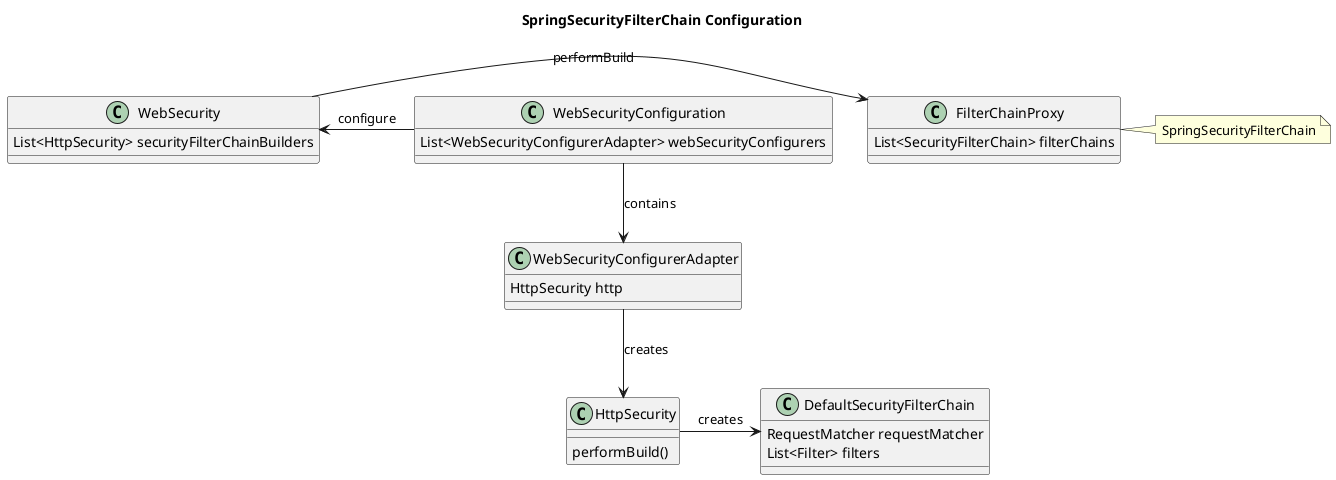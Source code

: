 @startuml
title SpringSecurityFilterChain Configuration

class HttpSecurity {
    performBuild()
}

class WebSecurityConfigurerAdapter {
    HttpSecurity http
}

class WebSecurityConfiguration {
    List<WebSecurityConfigurerAdapter> webSecurityConfigurers
}

class WebSecurity {
    List<HttpSecurity> securityFilterChainBuilders
}

class FilterChainProxy {
    List<SecurityFilterChain> filterChains
}
note right: SpringSecurityFilterChain

class DefaultSecurityFilterChain {
    RequestMatcher requestMatcher
    List<Filter> filters
}

WebSecurityConfiguration --> WebSecurityConfigurerAdapter: contains

WebSecurityConfigurerAdapter --> HttpSecurity: creates

HttpSecurity -> DefaultSecurityFilterChain: creates


WebSecurity <- WebSecurityConfiguration : configure

WebSecurity -> FilterChainProxy: performBuild
@enduml
